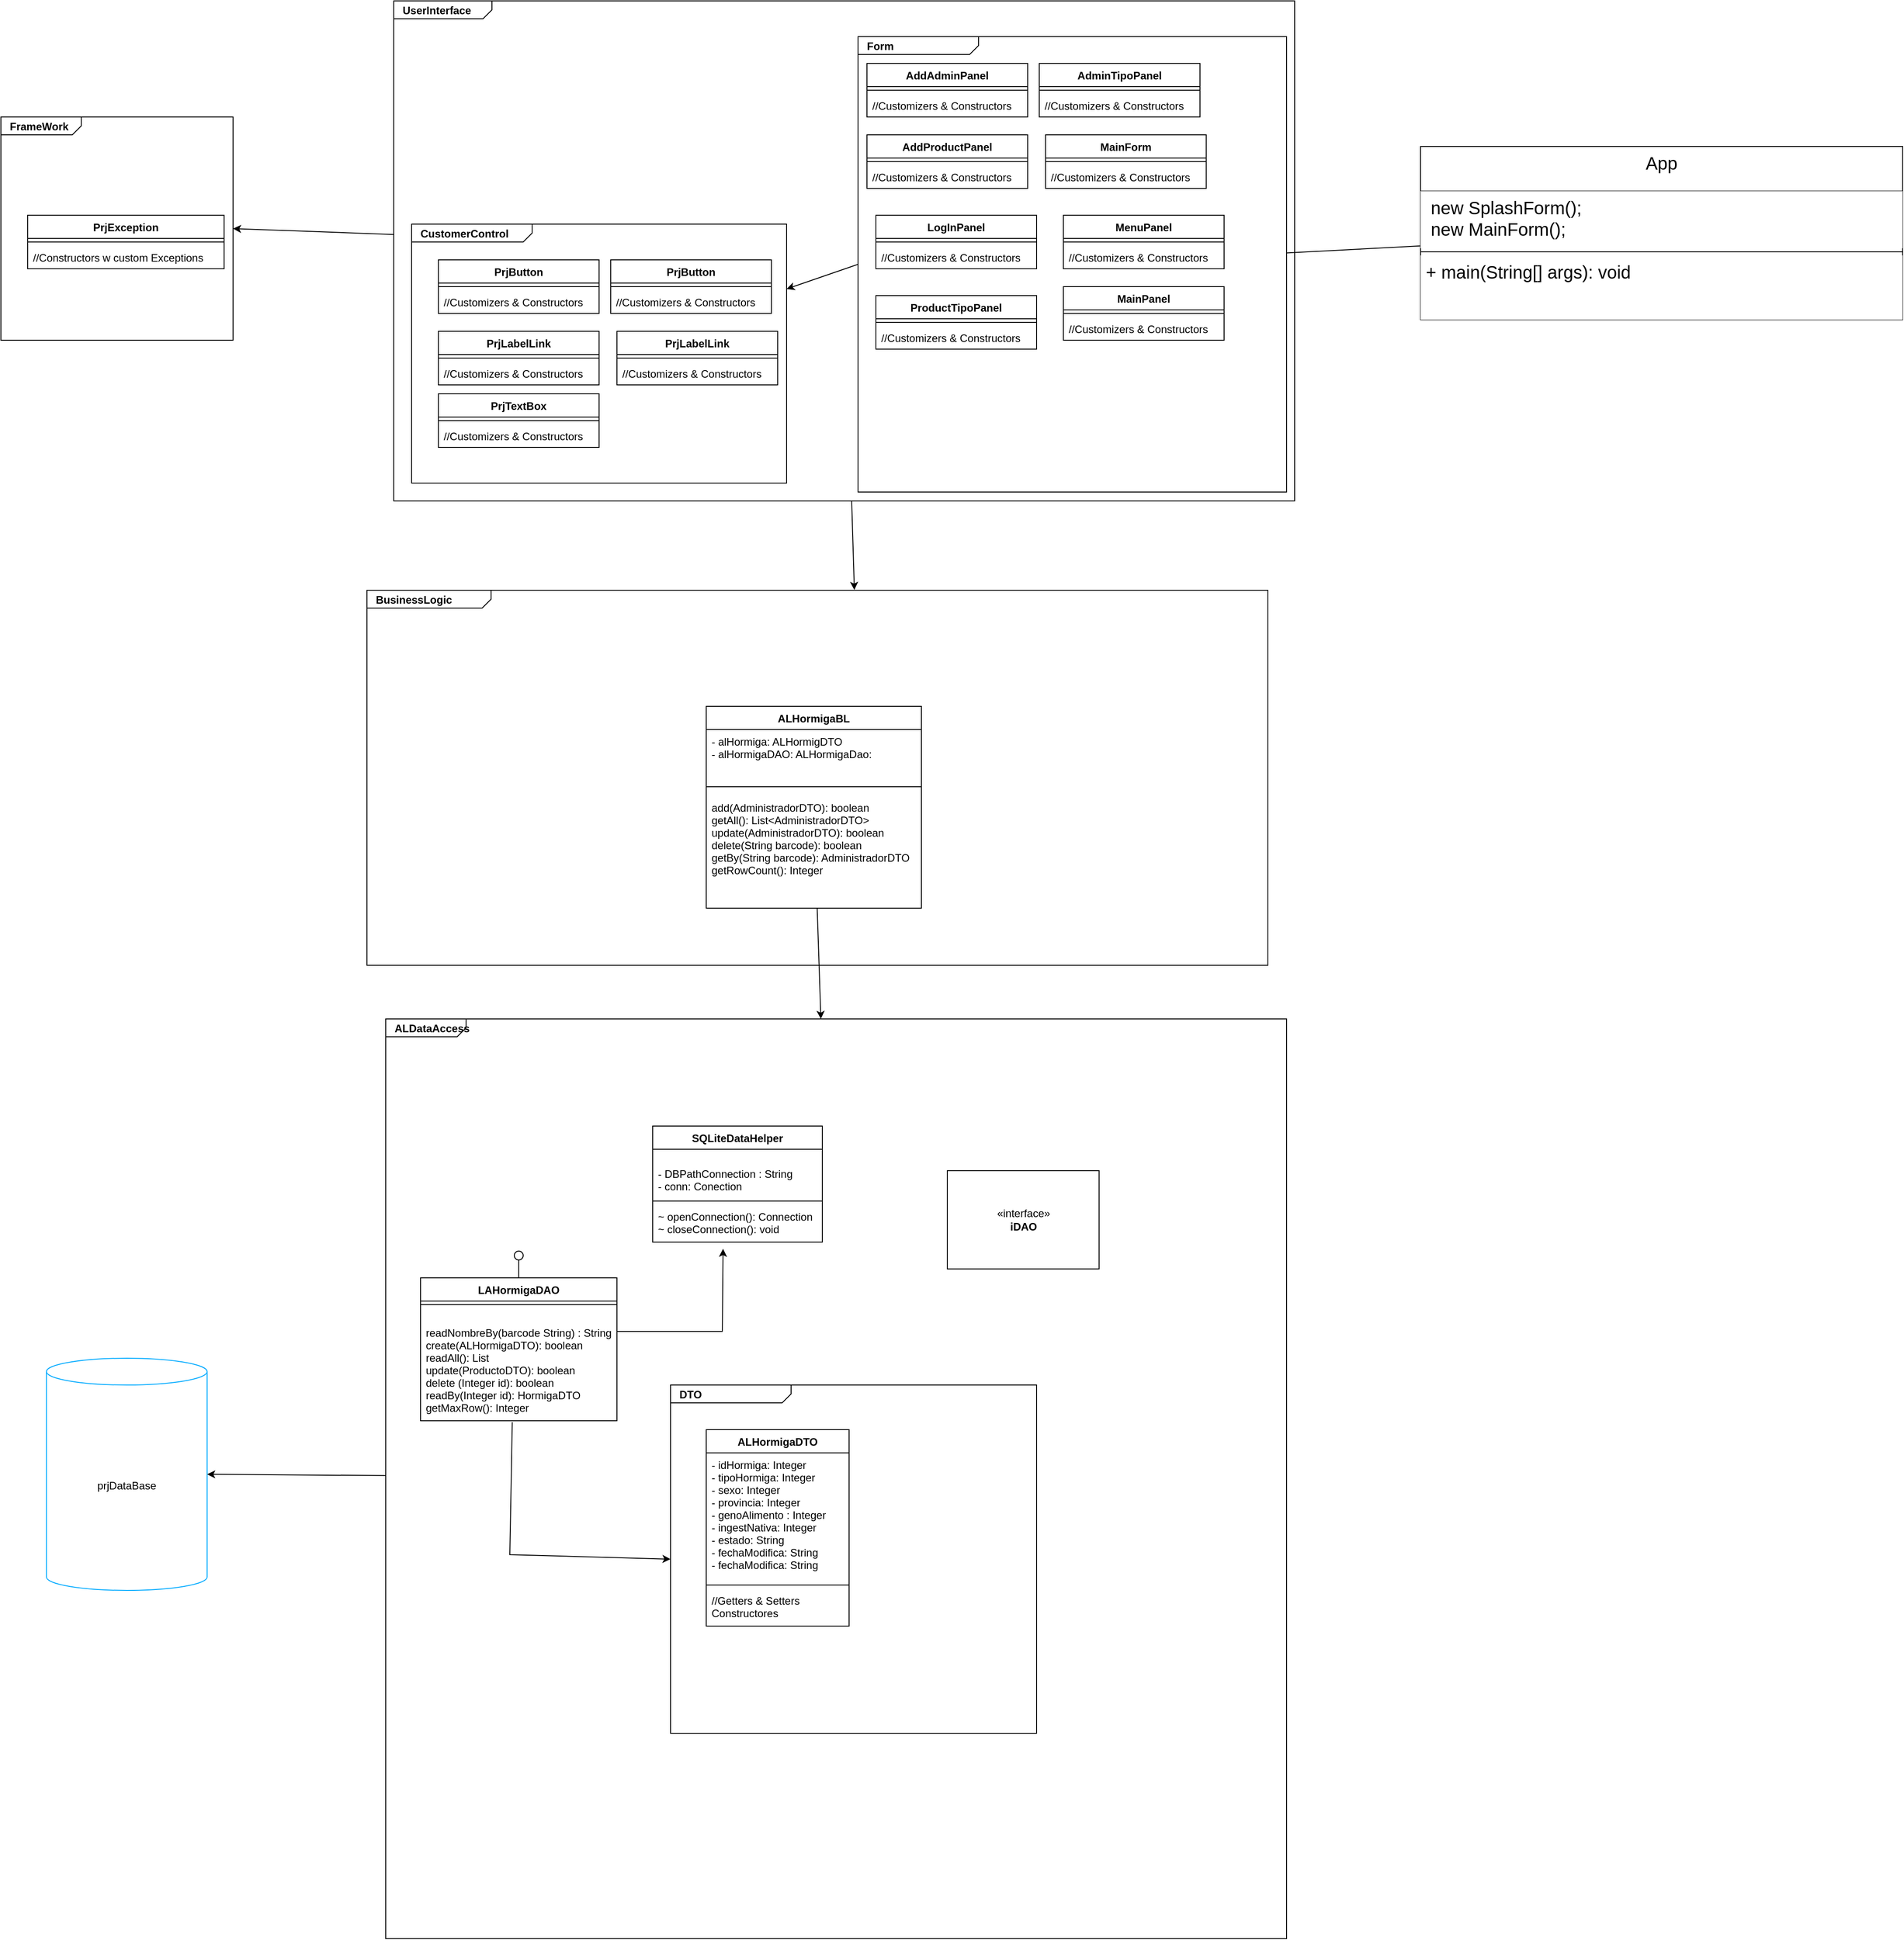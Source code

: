 <mxfile>
    <diagram id="sz_knJRhbyuumEPtf0Fi" name="Page-1">
        <mxGraphModel dx="2453" dy="2072" grid="1" gridSize="10" guides="1" tooltips="1" connect="1" arrows="1" fold="1" page="1" pageScale="1" pageWidth="850" pageHeight="1100" math="0" shadow="0">
            <root>
                <mxCell id="0"/>
                <mxCell id="1" parent="0"/>
                <mxCell id="2" style="edgeStyle=none;rounded=0;html=1;entryX=0.541;entryY=-0.001;entryDx=0;entryDy=0;entryPerimeter=0;startArrow=none;startFill=0;endArrow=classic;endFill=1;" parent="1" source="4" target="11" edge="1">
                    <mxGeometry relative="1" as="geometry"/>
                </mxCell>
                <mxCell id="3" style="edgeStyle=none;rounded=0;html=1;entryX=1;entryY=0.5;entryDx=0;entryDy=0;entryPerimeter=0;startArrow=none;startFill=0;endArrow=classic;endFill=1;" parent="1" source="4" target="12" edge="1">
                    <mxGeometry relative="1" as="geometry"/>
                </mxCell>
                <mxCell id="4" value="&lt;p style=&quot;margin:0px;margin-top:4px;margin-left:10px;text-align:left;&quot;&gt;&lt;b&gt;UserInterface&lt;/b&gt;&lt;/p&gt;" style="html=1;shape=mxgraph.sysml.package;html=1;overflow=fill;whiteSpace=wrap;labelX=110.67;" parent="1" vertex="1">
                    <mxGeometry x="210" y="-820" width="1009" height="560" as="geometry"/>
                </mxCell>
                <mxCell id="5" value="&lt;p style=&quot;margin:0px;margin-top:4px;margin-left:10px;text-align:left;&quot;&gt;&lt;b&gt;Form&lt;/b&gt;&lt;/p&gt;" style="html=1;shape=mxgraph.sysml.package;align=left;spacingLeft=5;verticalAlign=top;spacingTop=-3;labelX=135;html=1;overflow=fill;strokeColor=#030303;fillColor=#FFFFFF;" parent="1" vertex="1">
                    <mxGeometry x="730" y="-780" width="480" height="510" as="geometry"/>
                </mxCell>
                <mxCell id="6" style="edgeStyle=none;rounded=0;html=1;startArrow=none;startFill=0;endArrow=none;endFill=0;" parent="1" source="7" target="5" edge="1">
                    <mxGeometry relative="1" as="geometry"/>
                </mxCell>
                <mxCell id="7" value="App" style="swimlane;fontStyle=0;align=center;verticalAlign=top;childLayout=stackLayout;horizontal=1;startSize=50;horizontalStack=0;resizeParent=1;resizeParentMax=0;resizeLast=0;collapsible=1;marginBottom=0;hachureGap=4;fontFamily=Helvetica;fontSize=20;rounded=0;fillColor=#FFFFFF;" parent="1" vertex="1">
                    <mxGeometry x="1360" y="-657" width="540" height="194" as="geometry"/>
                </mxCell>
                <mxCell id="8" value=" new SplashForm();&#10; new MainForm();" style="text;strokeColor=none;fillColor=#FFFFFF;align=left;verticalAlign=top;spacingLeft=4;spacingRight=4;overflow=hidden;rotatable=0;points=[[0,0.5],[1,0.5]];portConstraint=eastwest;hachureGap=4;fontFamily=Helvetica;fontSize=20;rounded=0;labelBackgroundColor=none;fontStyle=0" parent="7" vertex="1">
                    <mxGeometry y="50" width="540" height="64" as="geometry"/>
                </mxCell>
                <mxCell id="9" value="" style="line;strokeWidth=1;fillColor=#FFFFFF;align=left;verticalAlign=middle;spacingTop=-1;spacingLeft=3;spacingRight=3;rotatable=0;labelPosition=right;points=[];portConstraint=eastwest;strokeColor=inherit;hachureGap=4;fontFamily=Helvetica;fontSize=20;rounded=0;" parent="7" vertex="1">
                    <mxGeometry y="114" width="540" height="8" as="geometry"/>
                </mxCell>
                <mxCell id="10" value="+ main(String[] args): void&#10;" style="text;strokeColor=none;fillColor=#FFFFFF;align=left;verticalAlign=top;spacingLeft=4;spacingRight=4;overflow=hidden;rotatable=0;points=[[0,0.5],[1,0.5]];portConstraint=eastwest;hachureGap=4;fontFamily=Helvetica;fontSize=20;rounded=0;" parent="7" vertex="1">
                    <mxGeometry y="122" width="540" height="72" as="geometry"/>
                </mxCell>
                <mxCell id="11" value="&lt;p style=&quot;margin:0px;margin-top:4px;margin-left:10px;text-align:left;&quot;&gt;&lt;b&gt;BusinessLogic&lt;/b&gt;&lt;/p&gt;" style="html=1;shape=mxgraph.sysml.package;html=1;overflow=fill;whiteSpace=wrap;labelX=139.33;container=1;" parent="1" vertex="1">
                    <mxGeometry x="180" y="-160" width="1009" height="420" as="geometry"/>
                </mxCell>
                <mxCell id="12" value="&lt;p style=&quot;margin:0px;margin-top:4px;margin-left:10px;text-align:left;&quot;&gt;&lt;b&gt;FrameWork&lt;/b&gt;&lt;/p&gt;" style="html=1;shape=mxgraph.sysml.package;html=1;overflow=fill;whiteSpace=wrap;" parent="1" vertex="1">
                    <mxGeometry x="-230" y="-690" width="260" height="250" as="geometry"/>
                </mxCell>
                <mxCell id="13" style="edgeStyle=none;rounded=0;html=1;entryX=1;entryY=0.5;entryDx=0;entryDy=0;entryPerimeter=0;endArrow=classic;endFill=1;" parent="1" source="14" target="78" edge="1">
                    <mxGeometry relative="1" as="geometry"/>
                </mxCell>
                <mxCell id="14" value="&lt;p style=&quot;margin:0px;margin-top:4px;margin-left:10px;text-align:left;&quot;&gt;&lt;b&gt;ALDataAccess&lt;/b&gt;&lt;/p&gt;" style="html=1;shape=mxgraph.sysml.package;html=1;overflow=fill;whiteSpace=wrap;" parent="1" vertex="1">
                    <mxGeometry x="201" y="320" width="1009" height="1030" as="geometry"/>
                </mxCell>
                <mxCell id="15" value="&lt;p style=&quot;margin:0px;margin-top:4px;margin-left:10px;text-align:left;&quot;&gt;&lt;b&gt;DTO&lt;/b&gt;&lt;/p&gt;&lt;p style=&quot;margin:0px;margin-top:4px;margin-left:10px;text-align:left;&quot;&gt;&lt;b&gt;&lt;br&gt;&lt;/b&gt;&lt;/p&gt;" style="html=1;shape=mxgraph.sysml.package;align=left;spacingLeft=5;verticalAlign=top;spacingTop=-3;labelX=135;html=1;overflow=fill;" parent="1" vertex="1">
                    <mxGeometry x="520" y="730" width="410" height="390" as="geometry"/>
                </mxCell>
                <mxCell id="16" value="ALHormigaDTO" style="swimlane;fontStyle=1;align=center;verticalAlign=top;childLayout=stackLayout;horizontal=1;startSize=26;horizontalStack=0;resizeParent=1;resizeParentMax=0;resizeLast=0;collapsible=1;marginBottom=0;" parent="1" vertex="1">
                    <mxGeometry x="560" y="780" width="160" height="220" as="geometry"/>
                </mxCell>
                <mxCell id="17" value="- idHormiga: Integer&#10;- tipoHormiga: Integer&#10;- sexo: Integer&#10;- provincia: Integer&#10;- genoAlimento : Integer&#10;- ingestNativa: Integer&#10;- estado: String&#10;- fechaModifica: String&#10;- fechaModifica: String" style="text;strokeColor=none;fillColor=none;align=left;verticalAlign=top;spacingLeft=4;spacingRight=4;overflow=hidden;rotatable=0;points=[[0,0.5],[1,0.5]];portConstraint=eastwest;" parent="16" vertex="1">
                    <mxGeometry y="26" width="160" height="144" as="geometry"/>
                </mxCell>
                <mxCell id="18" value="" style="line;strokeWidth=1;fillColor=none;align=left;verticalAlign=middle;spacingTop=-1;spacingLeft=3;spacingRight=3;rotatable=0;labelPosition=right;points=[];portConstraint=eastwest;strokeColor=inherit;" parent="16" vertex="1">
                    <mxGeometry y="170" width="160" height="8" as="geometry"/>
                </mxCell>
                <mxCell id="19" value="//Getters &amp; Setters&#10;Constructores" style="text;strokeColor=none;fillColor=none;align=left;verticalAlign=top;spacingLeft=4;spacingRight=4;overflow=hidden;rotatable=0;points=[[0,0.5],[1,0.5]];portConstraint=eastwest;" parent="16" vertex="1">
                    <mxGeometry y="178" width="160" height="42" as="geometry"/>
                </mxCell>
                <mxCell id="25" style="edgeStyle=none;rounded=0;html=1;entryX=0;entryY=0.5;entryDx=0;entryDy=0;entryPerimeter=0;endArrow=classic;endFill=1;exitX=0.467;exitY=1.013;exitDx=0;exitDy=0;exitPerimeter=0;" parent="1" source="28" target="15" edge="1">
                    <mxGeometry relative="1" as="geometry">
                        <Array as="points">
                            <mxPoint x="340" y="920"/>
                        </Array>
                    </mxGeometry>
                </mxCell>
                <mxCell id="26" value="LAHormigaDAO" style="swimlane;fontStyle=1;align=center;verticalAlign=top;childLayout=stackLayout;horizontal=1;startSize=26;horizontalStack=0;resizeParent=1;resizeParentMax=0;resizeLast=0;collapsible=1;marginBottom=0;" parent="1" vertex="1">
                    <mxGeometry x="240" y="610" width="220" height="160" as="geometry"/>
                </mxCell>
                <mxCell id="27" value="" style="line;strokeWidth=1;fillColor=none;align=left;verticalAlign=middle;spacingTop=-1;spacingLeft=3;spacingRight=3;rotatable=0;labelPosition=right;points=[];portConstraint=eastwest;strokeColor=inherit;" parent="26" vertex="1">
                    <mxGeometry y="26" width="220" height="8" as="geometry"/>
                </mxCell>
                <mxCell id="28" value="&#10;readNombreBy(barcode String) : String&#10;create(ALHormigaDTO): boolean&#10;readAll(): List&#10;update(ProductoDTO): boolean&#10;delete (Integer id): boolean&#10;readBy(Integer id): HormigaDTO&#10;getMaxRow(): Integer&#10;" style="text;strokeColor=none;fillColor=none;align=left;verticalAlign=top;spacingLeft=4;spacingRight=4;overflow=hidden;rotatable=0;points=[[0,0.5],[1,0.5]];portConstraint=eastwest;" parent="26" vertex="1">
                    <mxGeometry y="34" width="220" height="126" as="geometry"/>
                </mxCell>
                <mxCell id="34" value="SQLiteDataHelper" style="swimlane;fontStyle=1;align=center;verticalAlign=top;childLayout=stackLayout;horizontal=1;startSize=26;horizontalStack=0;resizeParent=1;resizeParentMax=0;resizeLast=0;collapsible=1;marginBottom=0;" parent="1" vertex="1">
                    <mxGeometry x="500" y="440" width="190" height="130" as="geometry"/>
                </mxCell>
                <mxCell id="35" value="&#10;- DBPathConnection : String&#10;- conn: Conection" style="text;strokeColor=none;fillColor=none;align=left;verticalAlign=top;spacingLeft=4;spacingRight=4;overflow=hidden;rotatable=0;points=[[0,0.5],[1,0.5]];portConstraint=eastwest;" parent="34" vertex="1">
                    <mxGeometry y="26" width="190" height="54" as="geometry"/>
                </mxCell>
                <mxCell id="36" value="" style="line;strokeWidth=1;fillColor=none;align=left;verticalAlign=middle;spacingTop=-1;spacingLeft=3;spacingRight=3;rotatable=0;labelPosition=right;points=[];portConstraint=eastwest;strokeColor=inherit;" parent="34" vertex="1">
                    <mxGeometry y="80" width="190" height="8" as="geometry"/>
                </mxCell>
                <mxCell id="37" value="~ openConnection(): Connection&#10;~ closeConnection(): void" style="text;strokeColor=none;fillColor=none;align=left;verticalAlign=top;spacingLeft=4;spacingRight=4;overflow=hidden;rotatable=0;points=[[0,0.5],[1,0.5]];portConstraint=eastwest;" parent="34" vertex="1">
                    <mxGeometry y="88" width="190" height="42" as="geometry"/>
                </mxCell>
                <mxCell id="38" value="«interface»&lt;br&gt;&lt;b&gt;iDAO&lt;/b&gt;" style="html=1;strokeColor=#030303;fillColor=#FFFFFF;" parent="1" vertex="1">
                    <mxGeometry x="830" y="490" width="170" height="110" as="geometry"/>
                </mxCell>
                <mxCell id="39" style="edgeStyle=none;rounded=0;html=1;endArrow=classic;endFill=1;" parent="1" source="40" target="14" edge="1">
                    <mxGeometry relative="1" as="geometry"/>
                </mxCell>
                <mxCell id="40" value="ALHormigaBL" style="swimlane;fontStyle=1;align=center;verticalAlign=top;childLayout=stackLayout;horizontal=1;startSize=26;horizontalStack=0;resizeParent=1;resizeParentMax=0;resizeLast=0;collapsible=1;marginBottom=0;" parent="1" vertex="1">
                    <mxGeometry x="560" y="-30" width="241" height="226" as="geometry"/>
                </mxCell>
                <mxCell id="41" value="- alHormiga: ALHormigDTO&#10;- alHormigaDAO: ALHormigaDao:" style="text;strokeColor=none;fillColor=none;align=left;verticalAlign=top;spacingLeft=4;spacingRight=4;overflow=hidden;rotatable=0;points=[[0,0.5],[1,0.5]];portConstraint=eastwest;" parent="40" vertex="1">
                    <mxGeometry y="26" width="241" height="54" as="geometry"/>
                </mxCell>
                <mxCell id="42" value="" style="line;strokeWidth=1;fillColor=none;align=left;verticalAlign=middle;spacingTop=-1;spacingLeft=3;spacingRight=3;rotatable=0;labelPosition=right;points=[];portConstraint=eastwest;strokeColor=inherit;" parent="40" vertex="1">
                    <mxGeometry y="80" width="241" height="20" as="geometry"/>
                </mxCell>
                <mxCell id="43" value="add(AdministradorDTO): boolean&#10;getAll(): List&lt;AdministradorDTO&gt;&#10;update(AdministradorDTO): boolean&#10;delete(String barcode): boolean&#10;getBy(String barcode): AdministradorDTO&#10;getRowCount(): Integer" style="text;strokeColor=none;fillColor=none;align=left;verticalAlign=top;spacingLeft=4;spacingRight=4;overflow=hidden;rotatable=0;points=[[0,0.5],[1,0.5]];portConstraint=eastwest;" parent="40" vertex="1">
                    <mxGeometry y="100" width="241" height="126" as="geometry"/>
                </mxCell>
                <mxCell id="49" style="edgeStyle=none;rounded=0;html=1;entryX=0;entryY=0.5;entryDx=0;entryDy=0;entryPerimeter=0;endArrow=none;endFill=0;startArrow=classic;startFill=1;" parent="1" source="50" target="5" edge="1">
                    <mxGeometry relative="1" as="geometry"/>
                </mxCell>
                <mxCell id="50" value="&lt;p style=&quot;margin:0px;margin-top:4px;margin-left:10px;text-align:left;&quot;&gt;&lt;b&gt;CustomerControl&lt;/b&gt;&lt;/p&gt;" style="html=1;shape=mxgraph.sysml.package;align=left;spacingLeft=5;verticalAlign=top;spacingTop=-3;labelX=135;html=1;overflow=fill;strokeColor=#030303;fillColor=#FFFFFF;" parent="1" vertex="1">
                    <mxGeometry x="230" y="-570" width="420" height="290" as="geometry"/>
                </mxCell>
                <mxCell id="51" value="PrjButton" style="swimlane;fontStyle=1;align=center;verticalAlign=top;childLayout=stackLayout;horizontal=1;startSize=26;horizontalStack=0;resizeParent=1;resizeParentMax=0;resizeLast=0;collapsible=1;marginBottom=0;strokeColor=#030303;fillColor=#FFFFFF;" parent="1" vertex="1">
                    <mxGeometry x="260" y="-530" width="180" height="60" as="geometry"/>
                </mxCell>
                <mxCell id="52" value="" style="line;strokeWidth=1;fillColor=none;align=left;verticalAlign=middle;spacingTop=-1;spacingLeft=3;spacingRight=3;rotatable=0;labelPosition=right;points=[];portConstraint=eastwest;strokeColor=inherit;" parent="51" vertex="1">
                    <mxGeometry y="26" width="180" height="8" as="geometry"/>
                </mxCell>
                <mxCell id="53" value="//Customizers &amp; Constructors" style="text;strokeColor=none;fillColor=none;align=left;verticalAlign=top;spacingLeft=4;spacingRight=4;overflow=hidden;rotatable=0;points=[[0,0.5],[1,0.5]];portConstraint=eastwest;" parent="51" vertex="1">
                    <mxGeometry y="34" width="180" height="26" as="geometry"/>
                </mxCell>
                <mxCell id="54" value="PrjButton" style="swimlane;fontStyle=1;align=center;verticalAlign=top;childLayout=stackLayout;horizontal=1;startSize=26;horizontalStack=0;resizeParent=1;resizeParentMax=0;resizeLast=0;collapsible=1;marginBottom=0;strokeColor=#030303;fillColor=#FFFFFF;" parent="1" vertex="1">
                    <mxGeometry x="453" y="-530" width="180" height="60" as="geometry"/>
                </mxCell>
                <mxCell id="55" value="" style="line;strokeWidth=1;fillColor=none;align=left;verticalAlign=middle;spacingTop=-1;spacingLeft=3;spacingRight=3;rotatable=0;labelPosition=right;points=[];portConstraint=eastwest;strokeColor=inherit;" parent="54" vertex="1">
                    <mxGeometry y="26" width="180" height="8" as="geometry"/>
                </mxCell>
                <mxCell id="56" value="//Customizers &amp; Constructors" style="text;strokeColor=none;fillColor=none;align=left;verticalAlign=top;spacingLeft=4;spacingRight=4;overflow=hidden;rotatable=0;points=[[0,0.5],[1,0.5]];portConstraint=eastwest;" parent="54" vertex="1">
                    <mxGeometry y="34" width="180" height="26" as="geometry"/>
                </mxCell>
                <mxCell id="57" value="PrjLabelLink" style="swimlane;fontStyle=1;align=center;verticalAlign=top;childLayout=stackLayout;horizontal=1;startSize=26;horizontalStack=0;resizeParent=1;resizeParentMax=0;resizeLast=0;collapsible=1;marginBottom=0;strokeColor=#030303;fillColor=#FFFFFF;" parent="1" vertex="1">
                    <mxGeometry x="260" y="-450" width="180" height="60" as="geometry"/>
                </mxCell>
                <mxCell id="58" value="" style="line;strokeWidth=1;fillColor=none;align=left;verticalAlign=middle;spacingTop=-1;spacingLeft=3;spacingRight=3;rotatable=0;labelPosition=right;points=[];portConstraint=eastwest;strokeColor=inherit;" parent="57" vertex="1">
                    <mxGeometry y="26" width="180" height="8" as="geometry"/>
                </mxCell>
                <mxCell id="59" value="//Customizers &amp; Constructors" style="text;strokeColor=none;fillColor=none;align=left;verticalAlign=top;spacingLeft=4;spacingRight=4;overflow=hidden;rotatable=0;points=[[0,0.5],[1,0.5]];portConstraint=eastwest;" parent="57" vertex="1">
                    <mxGeometry y="34" width="180" height="26" as="geometry"/>
                </mxCell>
                <mxCell id="60" value="PrjLabelLink" style="swimlane;fontStyle=1;align=center;verticalAlign=top;childLayout=stackLayout;horizontal=1;startSize=26;horizontalStack=0;resizeParent=1;resizeParentMax=0;resizeLast=0;collapsible=1;marginBottom=0;strokeColor=#030303;fillColor=#FFFFFF;" parent="1" vertex="1">
                    <mxGeometry x="460" y="-450" width="180" height="60" as="geometry"/>
                </mxCell>
                <mxCell id="61" value="" style="line;strokeWidth=1;fillColor=none;align=left;verticalAlign=middle;spacingTop=-1;spacingLeft=3;spacingRight=3;rotatable=0;labelPosition=right;points=[];portConstraint=eastwest;strokeColor=inherit;" parent="60" vertex="1">
                    <mxGeometry y="26" width="180" height="8" as="geometry"/>
                </mxCell>
                <mxCell id="62" value="//Customizers &amp; Constructors" style="text;strokeColor=none;fillColor=none;align=left;verticalAlign=top;spacingLeft=4;spacingRight=4;overflow=hidden;rotatable=0;points=[[0,0.5],[1,0.5]];portConstraint=eastwest;" parent="60" vertex="1">
                    <mxGeometry y="34" width="180" height="26" as="geometry"/>
                </mxCell>
                <mxCell id="63" value="PrjTextBox" style="swimlane;fontStyle=1;align=center;verticalAlign=top;childLayout=stackLayout;horizontal=1;startSize=26;horizontalStack=0;resizeParent=1;resizeParentMax=0;resizeLast=0;collapsible=1;marginBottom=0;strokeColor=#030303;fillColor=#FFFFFF;" parent="1" vertex="1">
                    <mxGeometry x="260" y="-380" width="180" height="60" as="geometry"/>
                </mxCell>
                <mxCell id="64" value="" style="line;strokeWidth=1;fillColor=none;align=left;verticalAlign=middle;spacingTop=-1;spacingLeft=3;spacingRight=3;rotatable=0;labelPosition=right;points=[];portConstraint=eastwest;strokeColor=inherit;" parent="63" vertex="1">
                    <mxGeometry y="26" width="180" height="8" as="geometry"/>
                </mxCell>
                <mxCell id="65" value="//Customizers &amp; Constructors" style="text;strokeColor=none;fillColor=none;align=left;verticalAlign=top;spacingLeft=4;spacingRight=4;overflow=hidden;rotatable=0;points=[[0,0.5],[1,0.5]];portConstraint=eastwest;" parent="63" vertex="1">
                    <mxGeometry y="34" width="180" height="26" as="geometry"/>
                </mxCell>
                <mxCell id="66" value="AddAdminPanel" style="swimlane;fontStyle=1;align=center;verticalAlign=top;childLayout=stackLayout;horizontal=1;startSize=26;horizontalStack=0;resizeParent=1;resizeParentMax=0;resizeLast=0;collapsible=1;marginBottom=0;strokeColor=#030303;fillColor=#FFFFFF;" parent="1" vertex="1">
                    <mxGeometry x="740" y="-750" width="180" height="60" as="geometry"/>
                </mxCell>
                <mxCell id="67" value="" style="line;strokeWidth=1;fillColor=none;align=left;verticalAlign=middle;spacingTop=-1;spacingLeft=3;spacingRight=3;rotatable=0;labelPosition=right;points=[];portConstraint=eastwest;strokeColor=inherit;" parent="66" vertex="1">
                    <mxGeometry y="26" width="180" height="8" as="geometry"/>
                </mxCell>
                <mxCell id="68" value="//Customizers &amp; Constructors" style="text;strokeColor=none;fillColor=none;align=left;verticalAlign=top;spacingLeft=4;spacingRight=4;overflow=hidden;rotatable=0;points=[[0,0.5],[1,0.5]];portConstraint=eastwest;" parent="66" vertex="1">
                    <mxGeometry y="34" width="180" height="26" as="geometry"/>
                </mxCell>
                <mxCell id="72" value="AddProductPanel" style="swimlane;fontStyle=1;align=center;verticalAlign=top;childLayout=stackLayout;horizontal=1;startSize=26;horizontalStack=0;resizeParent=1;resizeParentMax=0;resizeLast=0;collapsible=1;marginBottom=0;strokeColor=#030303;fillColor=#FFFFFF;" parent="1" vertex="1">
                    <mxGeometry x="740" y="-670" width="180" height="60" as="geometry"/>
                </mxCell>
                <mxCell id="73" value="" style="line;strokeWidth=1;fillColor=none;align=left;verticalAlign=middle;spacingTop=-1;spacingLeft=3;spacingRight=3;rotatable=0;labelPosition=right;points=[];portConstraint=eastwest;strokeColor=inherit;" parent="72" vertex="1">
                    <mxGeometry y="26" width="180" height="8" as="geometry"/>
                </mxCell>
                <mxCell id="74" value="//Customizers &amp; Constructors" style="text;strokeColor=none;fillColor=none;align=left;verticalAlign=top;spacingLeft=4;spacingRight=4;overflow=hidden;rotatable=0;points=[[0,0.5],[1,0.5]];portConstraint=eastwest;" parent="72" vertex="1">
                    <mxGeometry y="34" width="180" height="26" as="geometry"/>
                </mxCell>
                <mxCell id="75" value="AdminTipoPanel" style="swimlane;fontStyle=1;align=center;verticalAlign=top;childLayout=stackLayout;horizontal=1;startSize=26;horizontalStack=0;resizeParent=1;resizeParentMax=0;resizeLast=0;collapsible=1;marginBottom=0;strokeColor=#030303;fillColor=#FFFFFF;" parent="1" vertex="1">
                    <mxGeometry x="933" y="-750" width="180" height="60" as="geometry"/>
                </mxCell>
                <mxCell id="76" value="" style="line;strokeWidth=1;fillColor=none;align=left;verticalAlign=middle;spacingTop=-1;spacingLeft=3;spacingRight=3;rotatable=0;labelPosition=right;points=[];portConstraint=eastwest;strokeColor=inherit;" parent="75" vertex="1">
                    <mxGeometry y="26" width="180" height="8" as="geometry"/>
                </mxCell>
                <mxCell id="77" value="//Customizers &amp; Constructors" style="text;strokeColor=none;fillColor=none;align=left;verticalAlign=top;spacingLeft=4;spacingRight=4;overflow=hidden;rotatable=0;points=[[0,0.5],[1,0.5]];portConstraint=eastwest;" parent="75" vertex="1">
                    <mxGeometry y="34" width="180" height="26" as="geometry"/>
                </mxCell>
                <mxCell id="78" value="prjDataBase" style="shape=cylinder3;whiteSpace=wrap;html=1;boundedLbl=1;backgroundOutline=1;size=15;strokeColor=#00AAFF;fillColor=#FFFFFF;" parent="1" vertex="1">
                    <mxGeometry x="-179" y="700" width="180" height="260" as="geometry"/>
                </mxCell>
                <mxCell id="85" value="LogInPanel" style="swimlane;fontStyle=1;align=center;verticalAlign=top;childLayout=stackLayout;horizontal=1;startSize=26;horizontalStack=0;resizeParent=1;resizeParentMax=0;resizeLast=0;collapsible=1;marginBottom=0;strokeColor=#030303;fillColor=#FFFFFF;" parent="1" vertex="1">
                    <mxGeometry x="750" y="-580" width="180" height="60" as="geometry"/>
                </mxCell>
                <mxCell id="86" value="" style="line;strokeWidth=1;fillColor=none;align=left;verticalAlign=middle;spacingTop=-1;spacingLeft=3;spacingRight=3;rotatable=0;labelPosition=right;points=[];portConstraint=eastwest;strokeColor=inherit;" parent="85" vertex="1">
                    <mxGeometry y="26" width="180" height="8" as="geometry"/>
                </mxCell>
                <mxCell id="87" value="//Customizers &amp; Constructors" style="text;strokeColor=none;fillColor=none;align=left;verticalAlign=top;spacingLeft=4;spacingRight=4;overflow=hidden;rotatable=0;points=[[0,0.5],[1,0.5]];portConstraint=eastwest;" parent="85" vertex="1">
                    <mxGeometry y="34" width="180" height="26" as="geometry"/>
                </mxCell>
                <mxCell id="88" value="MainForm" style="swimlane;fontStyle=1;align=center;verticalAlign=top;childLayout=stackLayout;horizontal=1;startSize=26;horizontalStack=0;resizeParent=1;resizeParentMax=0;resizeLast=0;collapsible=1;marginBottom=0;strokeColor=#030303;fillColor=#FFFFFF;" parent="1" vertex="1">
                    <mxGeometry x="940" y="-670" width="180" height="60" as="geometry"/>
                </mxCell>
                <mxCell id="89" value="" style="line;strokeWidth=1;fillColor=none;align=left;verticalAlign=middle;spacingTop=-1;spacingLeft=3;spacingRight=3;rotatable=0;labelPosition=right;points=[];portConstraint=eastwest;strokeColor=inherit;" parent="88" vertex="1">
                    <mxGeometry y="26" width="180" height="8" as="geometry"/>
                </mxCell>
                <mxCell id="90" value="//Customizers &amp; Constructors" style="text;strokeColor=none;fillColor=none;align=left;verticalAlign=top;spacingLeft=4;spacingRight=4;overflow=hidden;rotatable=0;points=[[0,0.5],[1,0.5]];portConstraint=eastwest;" parent="88" vertex="1">
                    <mxGeometry y="34" width="180" height="26" as="geometry"/>
                </mxCell>
                <mxCell id="91" value="MenuPanel" style="swimlane;fontStyle=1;align=center;verticalAlign=top;childLayout=stackLayout;horizontal=1;startSize=26;horizontalStack=0;resizeParent=1;resizeParentMax=0;resizeLast=0;collapsible=1;marginBottom=0;strokeColor=#030303;fillColor=#FFFFFF;" parent="1" vertex="1">
                    <mxGeometry x="960" y="-580" width="180" height="60" as="geometry"/>
                </mxCell>
                <mxCell id="92" value="" style="line;strokeWidth=1;fillColor=none;align=left;verticalAlign=middle;spacingTop=-1;spacingLeft=3;spacingRight=3;rotatable=0;labelPosition=right;points=[];portConstraint=eastwest;strokeColor=inherit;" parent="91" vertex="1">
                    <mxGeometry y="26" width="180" height="8" as="geometry"/>
                </mxCell>
                <mxCell id="93" value="//Customizers &amp; Constructors" style="text;strokeColor=none;fillColor=none;align=left;verticalAlign=top;spacingLeft=4;spacingRight=4;overflow=hidden;rotatable=0;points=[[0,0.5],[1,0.5]];portConstraint=eastwest;" parent="91" vertex="1">
                    <mxGeometry y="34" width="180" height="26" as="geometry"/>
                </mxCell>
                <mxCell id="94" value="MainPanel" style="swimlane;fontStyle=1;align=center;verticalAlign=top;childLayout=stackLayout;horizontal=1;startSize=26;horizontalStack=0;resizeParent=1;resizeParentMax=0;resizeLast=0;collapsible=1;marginBottom=0;strokeColor=#030303;fillColor=#FFFFFF;" parent="1" vertex="1">
                    <mxGeometry x="960" y="-500" width="180" height="60" as="geometry"/>
                </mxCell>
                <mxCell id="95" value="" style="line;strokeWidth=1;fillColor=none;align=left;verticalAlign=middle;spacingTop=-1;spacingLeft=3;spacingRight=3;rotatable=0;labelPosition=right;points=[];portConstraint=eastwest;strokeColor=inherit;" parent="94" vertex="1">
                    <mxGeometry y="26" width="180" height="8" as="geometry"/>
                </mxCell>
                <mxCell id="96" value="//Customizers &amp; Constructors" style="text;strokeColor=none;fillColor=none;align=left;verticalAlign=top;spacingLeft=4;spacingRight=4;overflow=hidden;rotatable=0;points=[[0,0.5],[1,0.5]];portConstraint=eastwest;" parent="94" vertex="1">
                    <mxGeometry y="34" width="180" height="26" as="geometry"/>
                </mxCell>
                <mxCell id="97" value="ProductTipoPanel" style="swimlane;fontStyle=1;align=center;verticalAlign=top;childLayout=stackLayout;horizontal=1;startSize=26;horizontalStack=0;resizeParent=1;resizeParentMax=0;resizeLast=0;collapsible=1;marginBottom=0;strokeColor=#030303;fillColor=#FFFFFF;" parent="1" vertex="1">
                    <mxGeometry x="750" y="-490" width="180" height="60" as="geometry"/>
                </mxCell>
                <mxCell id="98" value="" style="line;strokeWidth=1;fillColor=none;align=left;verticalAlign=middle;spacingTop=-1;spacingLeft=3;spacingRight=3;rotatable=0;labelPosition=right;points=[];portConstraint=eastwest;strokeColor=inherit;" parent="97" vertex="1">
                    <mxGeometry y="26" width="180" height="8" as="geometry"/>
                </mxCell>
                <mxCell id="99" value="//Customizers &amp; Constructors" style="text;strokeColor=none;fillColor=none;align=left;verticalAlign=top;spacingLeft=4;spacingRight=4;overflow=hidden;rotatable=0;points=[[0,0.5],[1,0.5]];portConstraint=eastwest;" parent="97" vertex="1">
                    <mxGeometry y="34" width="180" height="26" as="geometry"/>
                </mxCell>
                <mxCell id="103" value="PrjException" style="swimlane;fontStyle=1;align=center;verticalAlign=top;childLayout=stackLayout;horizontal=1;startSize=26;horizontalStack=0;resizeParent=1;resizeParentMax=0;resizeLast=0;collapsible=1;marginBottom=0;strokeColor=#030303;fillColor=#FFFFFF;" parent="1" vertex="1">
                    <mxGeometry x="-200" y="-580" width="220" height="60" as="geometry"/>
                </mxCell>
                <mxCell id="104" value="" style="line;strokeWidth=1;fillColor=none;align=left;verticalAlign=middle;spacingTop=-1;spacingLeft=3;spacingRight=3;rotatable=0;labelPosition=right;points=[];portConstraint=eastwest;strokeColor=inherit;" parent="103" vertex="1">
                    <mxGeometry y="26" width="220" height="8" as="geometry"/>
                </mxCell>
                <mxCell id="105" value="//Constructors w custom Exceptions" style="text;strokeColor=none;fillColor=none;align=left;verticalAlign=top;spacingLeft=4;spacingRight=4;overflow=hidden;rotatable=0;points=[[0,0.5],[1,0.5]];portConstraint=eastwest;" parent="103" vertex="1">
                    <mxGeometry y="34" width="220" height="26" as="geometry"/>
                </mxCell>
                <mxCell id="108" style="edgeStyle=none;rounded=0;html=1;startArrow=none;startFill=0;endArrow=none;endFill=0;" parent="1" source="109" target="26" edge="1">
                    <mxGeometry relative="1" as="geometry"/>
                </mxCell>
                <mxCell id="109" value="" style="ellipse;whiteSpace=wrap;html=1;align=center;aspect=fixed;resizable=0;points=[];outlineConnect=0;sketch=0;strokeColor=#030303;fillColor=#FFFFFF;direction=south;" parent="1" vertex="1">
                    <mxGeometry x="345" y="580" width="10" height="10" as="geometry"/>
                </mxCell>
                <mxCell id="110" style="edgeStyle=none;rounded=0;html=1;entryX=0.415;entryY=1.177;entryDx=0;entryDy=0;entryPerimeter=0;endArrow=classic;endFill=1;" parent="1" target="37" edge="1">
                    <mxGeometry relative="1" as="geometry">
                        <Array as="points">
                            <mxPoint x="578" y="670"/>
                        </Array>
                        <mxPoint x="460" y="670" as="sourcePoint"/>
                        <mxPoint x="577.5" y="860" as="targetPoint"/>
                    </mxGeometry>
                </mxCell>
            </root>
        </mxGraphModel>
    </diagram>
</mxfile>